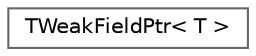 digraph "Graphical Class Hierarchy"
{
 // INTERACTIVE_SVG=YES
 // LATEX_PDF_SIZE
  bgcolor="transparent";
  edge [fontname=Helvetica,fontsize=10,labelfontname=Helvetica,labelfontsize=10];
  node [fontname=Helvetica,fontsize=10,shape=box,height=0.2,width=0.4];
  rankdir="LR";
  Node0 [id="Node000000",label="TWeakFieldPtr\< T \>",height=0.2,width=0.4,color="grey40", fillcolor="white", style="filled",URL="$d2/dd9/structTWeakFieldPtr.html",tooltip=" "];
}
